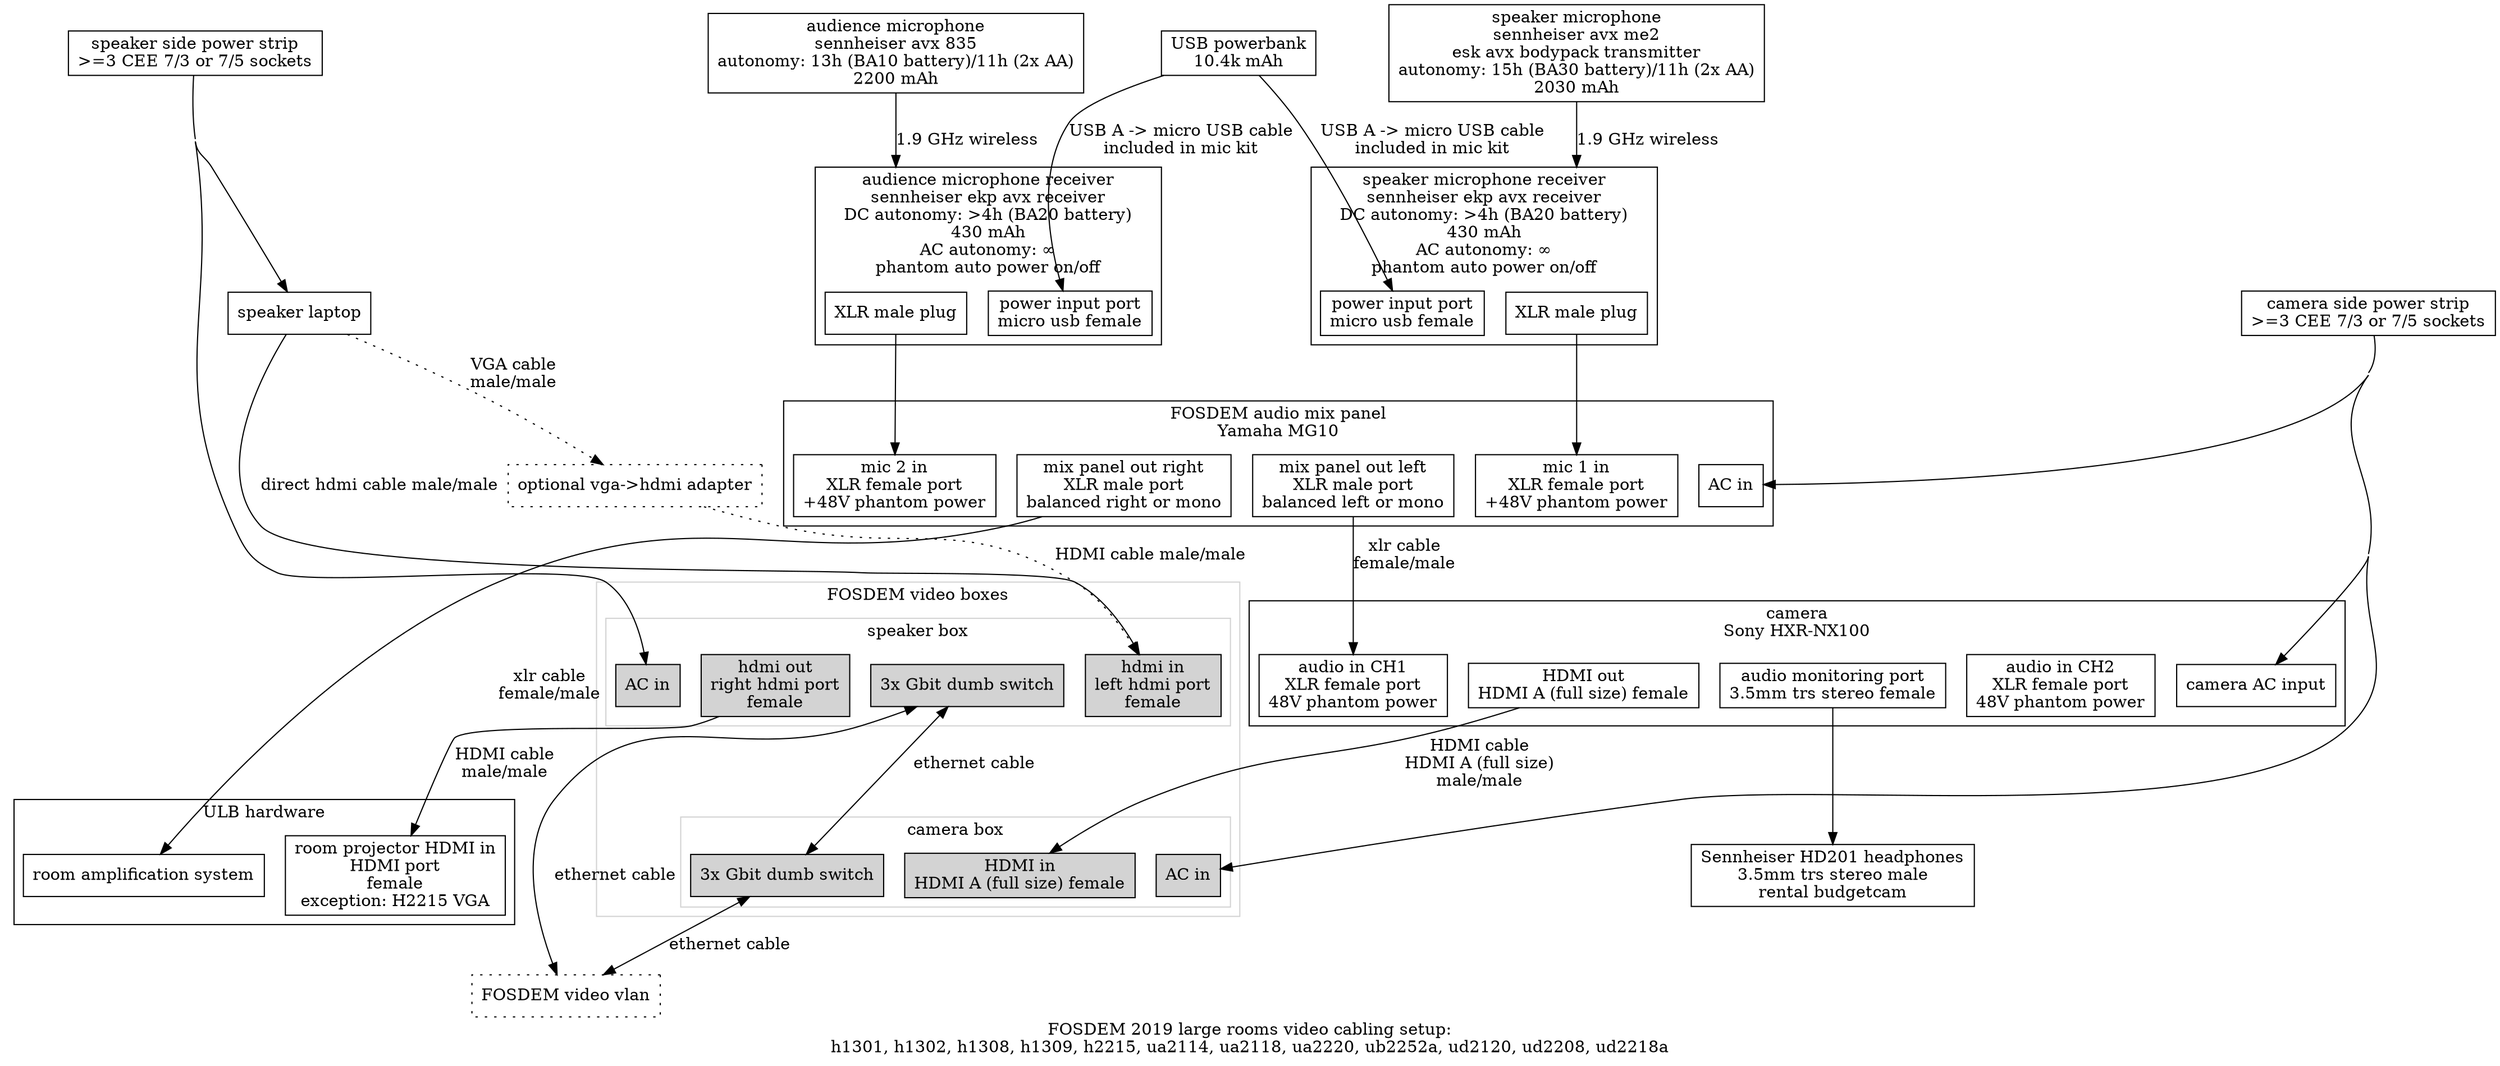 digraph G {
	label="FOSDEM 2019 large rooms video cabling setup:\nh1301, h1302, h1308, h1309, h2215, ua2114, ua2118, ua2220, ub2252a, ud2120, ud2208, ud2218a";
	concentrate = true;
	compound = true;
	node [shape = box];
	usb_powerbank [label = "USB powerbank\n10.4k mAh"];
	speaker_microphone [label = "speaker microphone\nsennheiser avx me2\nesk avx bodypack transmitter\nautonomy: 15h (BA30 battery)/11h (2x AA)\n2030 mAh", URL="https://en-us.sennheiser.com/global-downloads/file/6524/AVX_Manual_06_2015_EN.pdf"];
	subgraph cluster_speaker_microphone_receiver {
		label = "speaker microphone receiver\nsennheiser ekp avx receiver\nDC autonomy: >4h (BA20 battery)\n430 mAh\nAC autonomy: ∞\nphantom auto power on/off"
		URL = "https://en-us.sennheiser.com/global-downloads/file/6524/AVX_Manual_06_2015_EN.pdf";
		speaker_microphone_receiver_usb_power_connector [label = "power input port\nmicro usb female"];
		speaker_microphone_receiver_xlr_connector [label = "XLR male plug"];
	}

	audience_microphone [label="audience microphone\nsennheiser avx 835\nautonomy: 13h (BA10 battery)/11h (2x AA)\n2200 mAh", URL="https://en-us.sennheiser.com/global-downloads/file/6524/AVX_Manual_06_2015_EN.pdf"];
	subgraph cluster_audience_microphone_receiver {
		label = "audience microphone receiver\nsennheiser ekp avx receiver\nDC autonomy: >4h (BA20 battery)\n430 mAh\nAC autonomy: ∞\nphantom auto power on/off"
		URL = "https://en-us.sennheiser.com/global-downloads/file/6524/AVX_Manual_06_2015_EN.pdf";
		audience_microphone_receiver_usb_power_connector [label = "power input port\nmicro usb female"];
		audience_microphone_receiver_xlr_connector [label = "XLR male plug"];
	}
	subgraph cluster_mix_panel {
		label = "FOSDEM audio mix panel\nYamaha MG10";
		url = "http://usa.yamaha.com/products/live_sound/mixers/analog-mixers/mg_standard_model/mg10/";
		mix_panel_mic_1_in [label="mic 1 in\nXLR female port\n+48V phantom power"];
		mix_panel_mic_2_in [label="mic 2 in\nXLR female port\n+48V phantom power"];
		mix_panel_out_1 [label="mix panel out left\nXLR male port\nbalanced left or mono"];
		mix_panel_out_2 [label="mix panel out right\nXLR male port\nbalanced right or mono"];
		mix_panel_ac_in [label="AC in"];
	}
	speaker_laptop [label = "speaker laptop"];
	speaker_laptop_optional_adapter [label = "optional vga->hdmi adapter", style="dotted"];
	subgraph cluster_camera {
		label="camera\nSony HXR-NX100"
		URL="https://pro.sony.com/bbsccms/assets/files/micro/nxcam/latest/Sony_HXR-NX100.pdf";
		camera_xlr_in_1 [label = "audio in CH1\nXLR female port\n48V phantom power"];
		camera_xlr_in_2 [label = "audio in CH2\nXLR female port\n48V phantom power"];
		camera_hdmi_out [label = "HDMI out\nHDMI A (full size) female"];
		camera_audio_monitor [label="audio monitoring port\n3.5mm trs stereo female"];
		camera_ac_in [label="camera AC input"];
	}

	subgraph cluster_fosdem_network {
		label="FOSDEM video boxes"
		#style = filled;
		color = lightgrey;
		node [style = filled];
		//parts
		subgraph cluster_cam_box {
			label = "camera box";
			URL = "https://github.com/FOSDEM/video";
			cam_box_hdmi_in [label="HDMI in\nHDMI A (full size) female"];
			cam_box_switch [label="3x Gbit dumb switch"];
			cam_box_ac_in [label="AC in"];
		}
		subgraph cluster_speaker_box {
			label = "speaker box";
			URL = "https://github.com/FOSDEM/video";
			speaker_box_hdmi_in [label="hdmi in\nleft hdmi port\nfemale"];
			speaker_box_hdmi_out [label="hdmi out\nright hdmi port\nfemale"];
			speaker_box_switch [label="3x Gbit dumb switch"];
			speaker_box_ac_in [label="AC in"];
		}
	}
	cam_power_strip [label="camera side power strip\n>=3 CEE 7/3 or 7/5 sockets"];
	speaker_power_strip [label="speaker side power strip\n>=3 CEE 7/3 or 7/5 sockets"];
	subgraph cluster_ulb_hardware {
		label = "ULB hardware";
		room_amplification [label="room amplification system"];
		room_projector [label="room projector HDMI in\nHDMI port\nfemale\nexception: H2215 VGA"];
	}
	headphones [label="Sennheiser HD201 headphones\n3.5mm trs stereo male\nrental budgetcam", URL="https://en-us.sennheiser.com/over-ear-headphones-hd-201"];
	video_vlan [label="FOSDEM video vlan", style="dotted"];

	speaker_microphone -> speaker_microphone_receiver_xlr_connector [label = "1.9 GHz wireless", lhead = cluster_speaker_microphone_receiver ];
	usb_powerbank -> speaker_microphone_receiver_usb_power_connector [label = "USB A -> micro USB cable\nincluded in mic kit"];
	speaker_microphone_receiver_xlr_connector -> mix_panel_mic_1_in;

	audience_microphone -> audience_microphone_receiver_xlr_connector [label = "1.9 GHz wireless", lhead = cluster_audience_microphone_receiver ];
	usb_powerbank -> audience_microphone_receiver_usb_power_connector [label = "USB A -> micro USB cable\nincluded in mic kit"];
	audience_microphone_receiver_xlr_connector -> mix_panel_mic_2_in;

	mix_panel_out_1 -> camera_xlr_in_1 [label = "xlr cable\nfemale/male"];
	mix_panel_out_2 -> room_amplification [label = "xlr cable\nfemale/male"];
	speaker_laptop -> speaker_box_hdmi_in [label = "direct hdmi cable male/male"];
	speaker_laptop -> speaker_laptop_optional_adapter [label = "VGA cable\nmale/male", style = "dotted"];
	speaker_laptop_optional_adapter -> speaker_box_hdmi_in [label = "HDMI cable male/male", style = "dotted"];
	camera_hdmi_out -> cam_box_hdmi_in [label = "HDMI cable\nHDMI A (full size)\nmale/male"];
	speaker_box_hdmi_out -> room_projector [label = "HDMI cable\nmale/male"];
	camera_audio_monitor -> headphones;
	speaker_box_switch -> video_vlan [dir = "both", label = "ethernet cable"];
	cam_box_switch -> video_vlan [dir = "both", label = "ethernet cable"];
	speaker_box_switch -> cam_box_switch [dir = "both", label = "ethernet cable"];

	# AC power
	cam_power_strip -> camera_ac_in;
	cam_power_strip -> cam_box_ac_in;
	cam_power_strip -> mix_panel_ac_in;

	speaker_power_strip -> speaker_laptop;
	speaker_power_strip -> speaker_box_ac_in;
}
